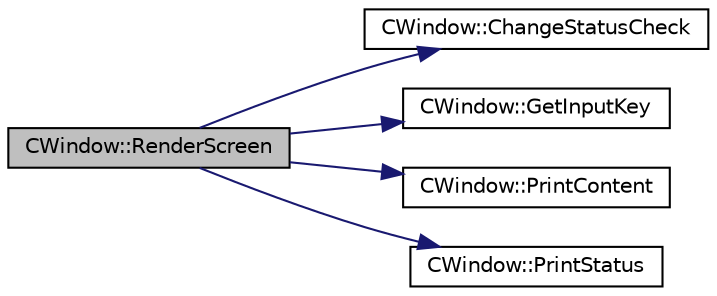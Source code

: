 digraph "CWindow::RenderScreen"
{
 // LATEX_PDF_SIZE
  edge [fontname="Helvetica",fontsize="10",labelfontname="Helvetica",labelfontsize="10"];
  node [fontname="Helvetica",fontsize="10",shape=record];
  rankdir="LR";
  Node1 [label="CWindow::RenderScreen",height=0.2,width=0.4,color="black", fillcolor="grey75", style="filled", fontcolor="black",tooltip="While loop that refreshes and updates the screen."];
  Node1 -> Node2 [color="midnightblue",fontsize="10",style="solid",fontname="Helvetica"];
  Node2 [label="CWindow::ChangeStatusCheck",height=0.2,width=0.4,color="black", fillcolor="white", style="filled",URL="$classCWindow.html#aa3df983e285520ce0aa2efff7976ea26",tooltip="Interface for checking current status and decide what to do."];
  Node1 -> Node3 [color="midnightblue",fontsize="10",style="solid",fontname="Helvetica"];
  Node3 [label="CWindow::GetInputKey",height=0.2,width=0.4,color="black", fillcolor="white", style="filled",URL="$classCWindow.html#a9d4c119ae0f6a21fbd6962c72b61c4b5",tooltip="Reads a keypress from the user."];
  Node1 -> Node4 [color="midnightblue",fontsize="10",style="solid",fontname="Helvetica"];
  Node4 [label="CWindow::PrintContent",height=0.2,width=0.4,color="black", fillcolor="white", style="filled",URL="$classCWindow.html#a5249ff836d8d98ac10561fa1725e65fe",tooltip="Prints out all the contents of the buffer to the screen."];
  Node1 -> Node5 [color="midnightblue",fontsize="10",style="solid",fontname="Helvetica"];
  Node5 [label="CWindow::PrintStatus",height=0.2,width=0.4,color="black", fillcolor="white", style="filled",URL="$classCWindow.html#a6258a9240f205a20c14be1027ada08d4",tooltip="Prints out the whole status line to the screen."];
}
